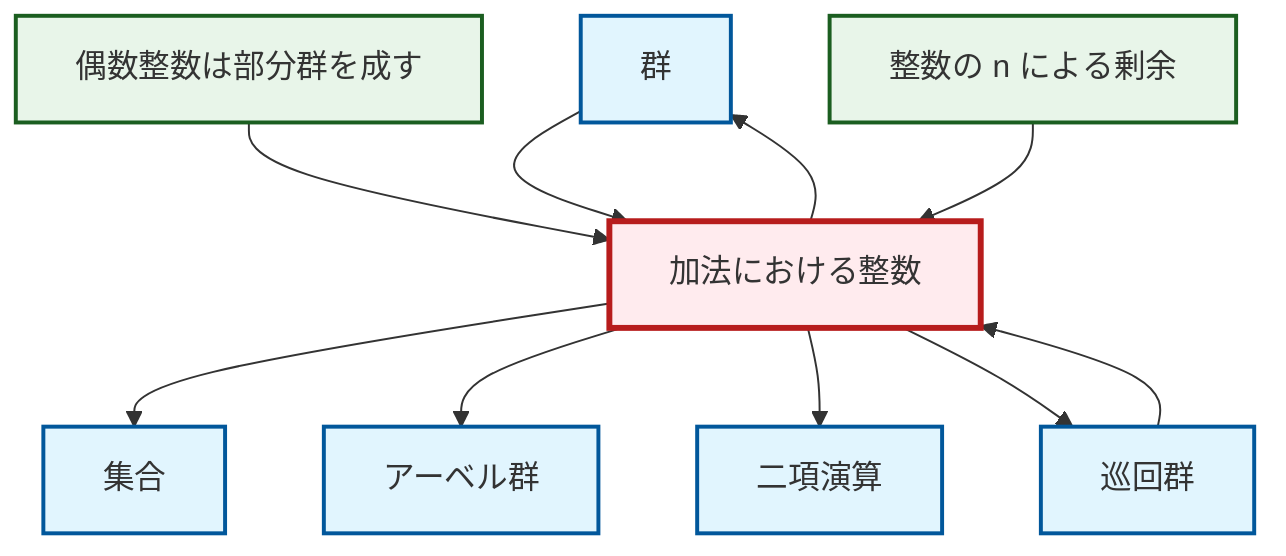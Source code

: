 graph TD
    classDef definition fill:#e1f5fe,stroke:#01579b,stroke-width:2px
    classDef theorem fill:#f3e5f5,stroke:#4a148c,stroke-width:2px
    classDef axiom fill:#fff3e0,stroke:#e65100,stroke-width:2px
    classDef example fill:#e8f5e9,stroke:#1b5e20,stroke-width:2px
    classDef current fill:#ffebee,stroke:#b71c1c,stroke-width:3px
    def-group["群"]:::definition
    ex-even-integers-subgroup["偶数整数は部分群を成す"]:::example
    def-cyclic-group["巡回群"]:::definition
    def-abelian-group["アーベル群"]:::definition
    def-binary-operation["二項演算"]:::definition
    def-set["集合"]:::definition
    ex-integers-addition["加法における整数"]:::example
    ex-quotient-integers-mod-n["整数の n による剰余"]:::example
    ex-integers-addition --> def-set
    ex-integers-addition --> def-abelian-group
    ex-even-integers-subgroup --> ex-integers-addition
    def-cyclic-group --> ex-integers-addition
    ex-integers-addition --> def-binary-operation
    def-group --> ex-integers-addition
    ex-integers-addition --> def-cyclic-group
    ex-quotient-integers-mod-n --> ex-integers-addition
    ex-integers-addition --> def-group
    class ex-integers-addition current